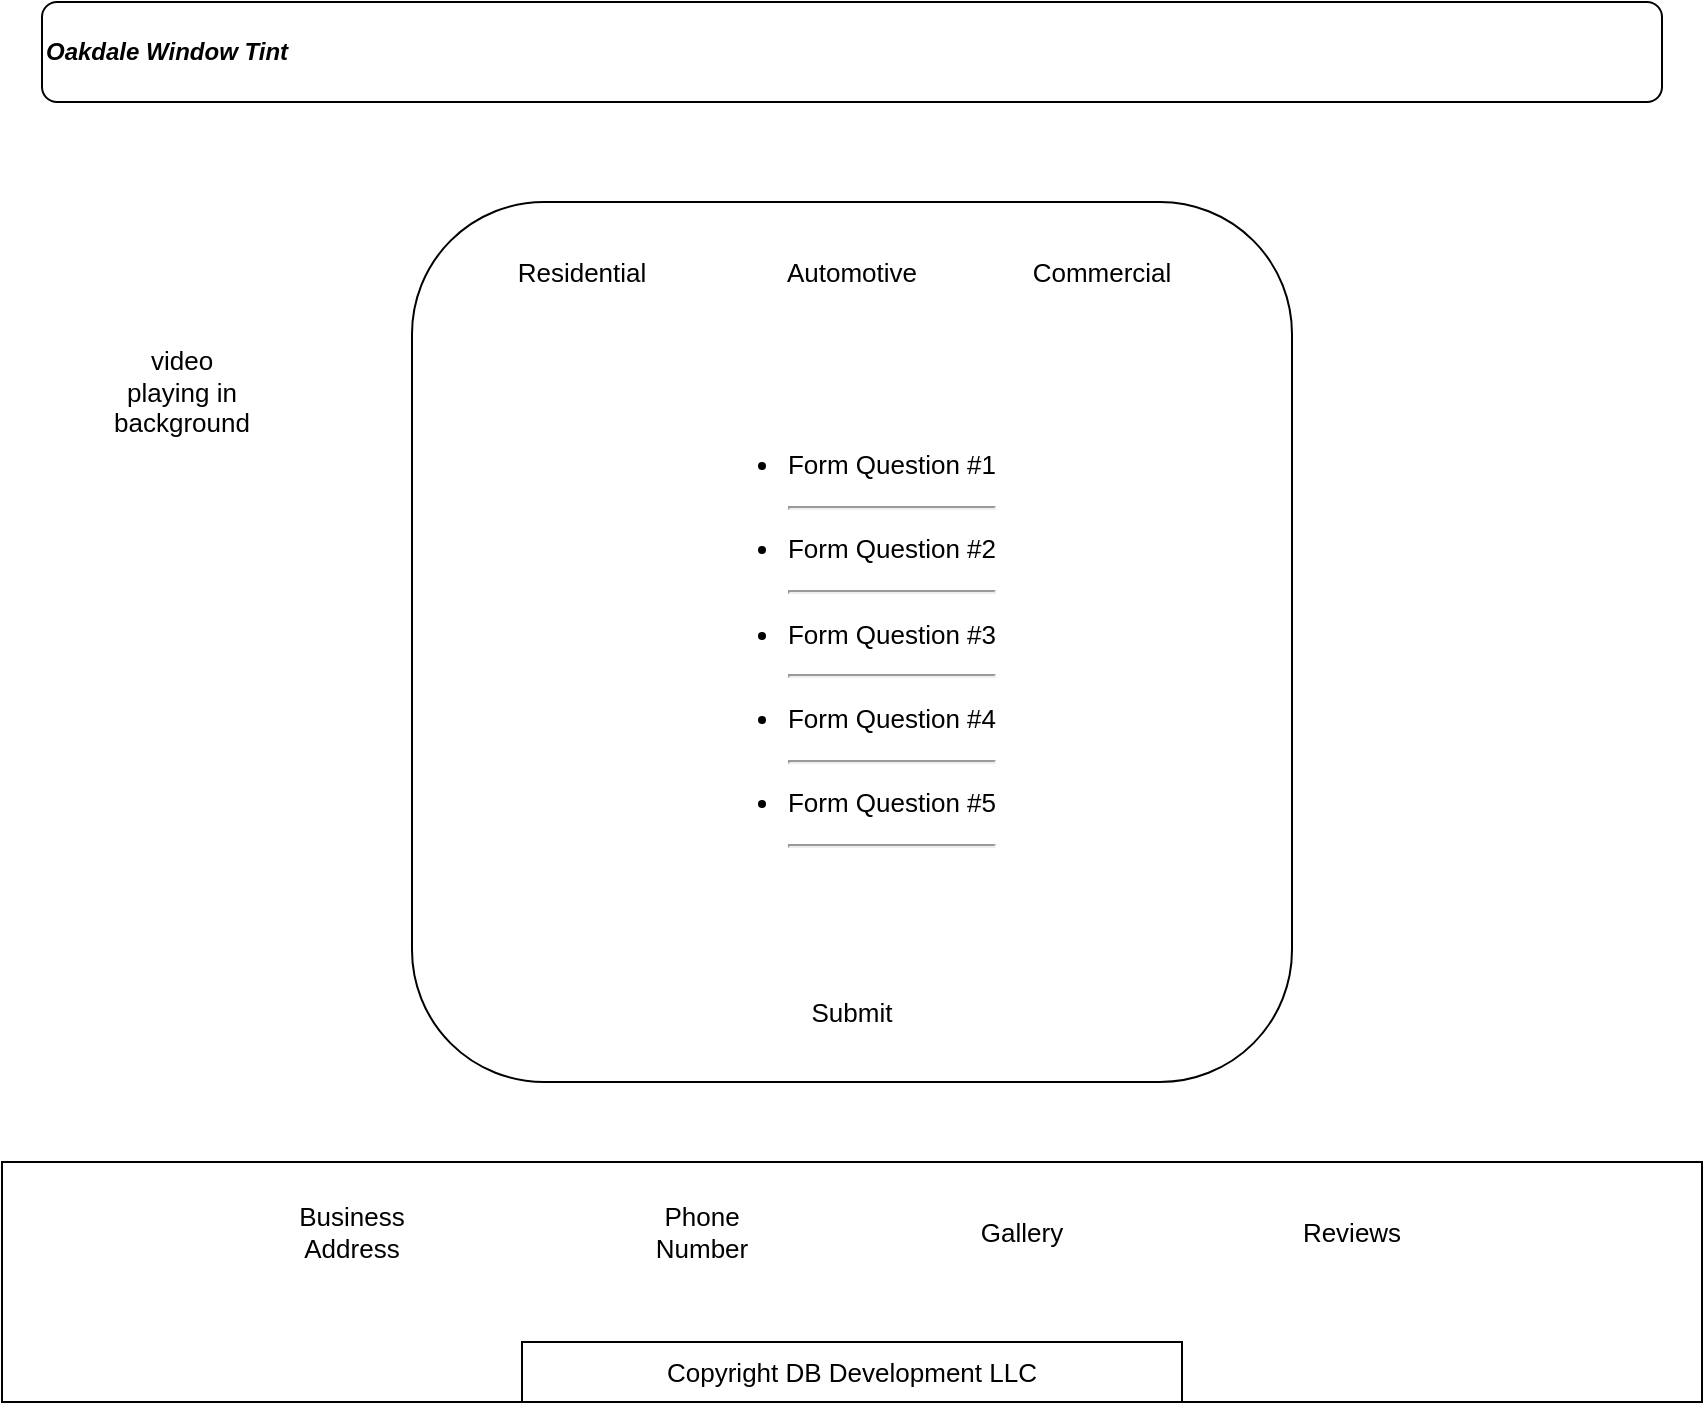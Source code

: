 <mxfile>
    <diagram id="rHCsh4QCmsIp2Y-mL9lZ" name="Page-1">
        <mxGraphModel dx="1451" dy="627" grid="1" gridSize="10" guides="1" tooltips="1" connect="1" arrows="1" fold="1" page="1" pageScale="1" pageWidth="850" pageHeight="1100" math="0" shadow="0">
            <root>
                <mxCell id="0"/>
                <mxCell id="1" parent="0"/>
                <mxCell id="3" value="&lt;i&gt;&lt;b&gt;Oakdale Window Tint&lt;/b&gt;&lt;/i&gt;" style="rounded=1;whiteSpace=wrap;html=1;align=left;" vertex="1" parent="1">
                    <mxGeometry x="20" y="20" width="810" height="50" as="geometry"/>
                </mxCell>
                <mxCell id="4" value="&lt;ul&gt;&lt;li style=&quot;line-height: 2.1&quot;&gt;Form Question #1&lt;hr&gt;&lt;/li&gt;&lt;li style=&quot;line-height: 2.1&quot;&gt;Form Question #2&lt;hr&gt;&lt;/li&gt;&lt;li style=&quot;line-height: 2.1&quot;&gt;Form Question #3&lt;hr&gt;&lt;/li&gt;&lt;li style=&quot;line-height: 2.1&quot;&gt;Form Question #4&lt;hr&gt;&lt;/li&gt;&lt;li&gt;&lt;span style=&quot;line-height: 2.1&quot;&gt;Form Question #5&lt;/span&gt;&lt;hr&gt;&lt;/li&gt;&lt;/ul&gt;" style="rounded=1;whiteSpace=wrap;html=1;fontSize=13;" vertex="1" parent="1">
                    <mxGeometry x="205" y="120" width="440" height="440" as="geometry"/>
                </mxCell>
                <mxCell id="5" value="Residential" style="text;html=1;strokeColor=none;fillColor=none;align=center;verticalAlign=middle;whiteSpace=wrap;rounded=0;fontSize=13;" vertex="1" parent="1">
                    <mxGeometry x="260" y="140" width="60" height="30" as="geometry"/>
                </mxCell>
                <mxCell id="6" value="Automotive" style="text;html=1;strokeColor=none;fillColor=none;align=center;verticalAlign=middle;whiteSpace=wrap;rounded=0;fontSize=13;" vertex="1" parent="1">
                    <mxGeometry x="395" y="140" width="60" height="30" as="geometry"/>
                </mxCell>
                <mxCell id="7" value="Commercial" style="text;html=1;strokeColor=none;fillColor=none;align=center;verticalAlign=middle;whiteSpace=wrap;rounded=0;fontSize=13;" vertex="1" parent="1">
                    <mxGeometry x="520" y="140" width="60" height="30" as="geometry"/>
                </mxCell>
                <mxCell id="9" value="Submit" style="text;html=1;strokeColor=none;fillColor=none;align=center;verticalAlign=middle;whiteSpace=wrap;rounded=0;fontSize=13;" vertex="1" parent="1">
                    <mxGeometry x="395" y="510" width="60" height="30" as="geometry"/>
                </mxCell>
                <mxCell id="10" value="" style="rounded=0;whiteSpace=wrap;html=1;fontSize=13;" vertex="1" parent="1">
                    <mxGeometry y="600" width="850" height="120" as="geometry"/>
                </mxCell>
                <mxCell id="13" value="Business Address" style="text;html=1;strokeColor=none;fillColor=none;align=center;verticalAlign=middle;whiteSpace=wrap;rounded=0;fontSize=13;" vertex="1" parent="1">
                    <mxGeometry x="145" y="620" width="60" height="30" as="geometry"/>
                </mxCell>
                <mxCell id="14" value="Reviews" style="text;html=1;strokeColor=none;fillColor=none;align=center;verticalAlign=middle;whiteSpace=wrap;rounded=0;fontSize=13;" vertex="1" parent="1">
                    <mxGeometry x="645" y="620" width="60" height="30" as="geometry"/>
                </mxCell>
                <mxCell id="15" value="Gallery" style="text;html=1;strokeColor=none;fillColor=none;align=center;verticalAlign=middle;whiteSpace=wrap;rounded=0;fontSize=13;" vertex="1" parent="1">
                    <mxGeometry x="480" y="620" width="60" height="30" as="geometry"/>
                </mxCell>
                <mxCell id="16" value="Phone Number" style="text;html=1;strokeColor=none;fillColor=none;align=center;verticalAlign=middle;whiteSpace=wrap;rounded=0;fontSize=13;" vertex="1" parent="1">
                    <mxGeometry x="320" y="620" width="60" height="30" as="geometry"/>
                </mxCell>
                <mxCell id="18" value="Copyright DB Development LLC" style="rounded=0;whiteSpace=wrap;html=1;fontSize=13;" vertex="1" parent="1">
                    <mxGeometry x="260" y="690" width="330" height="30" as="geometry"/>
                </mxCell>
                <mxCell id="19" value="video playing in background" style="text;html=1;strokeColor=none;fillColor=none;align=center;verticalAlign=middle;whiteSpace=wrap;rounded=0;fontSize=13;" vertex="1" parent="1">
                    <mxGeometry x="60" y="200" width="60" height="30" as="geometry"/>
                </mxCell>
            </root>
        </mxGraphModel>
    </diagram>
</mxfile>